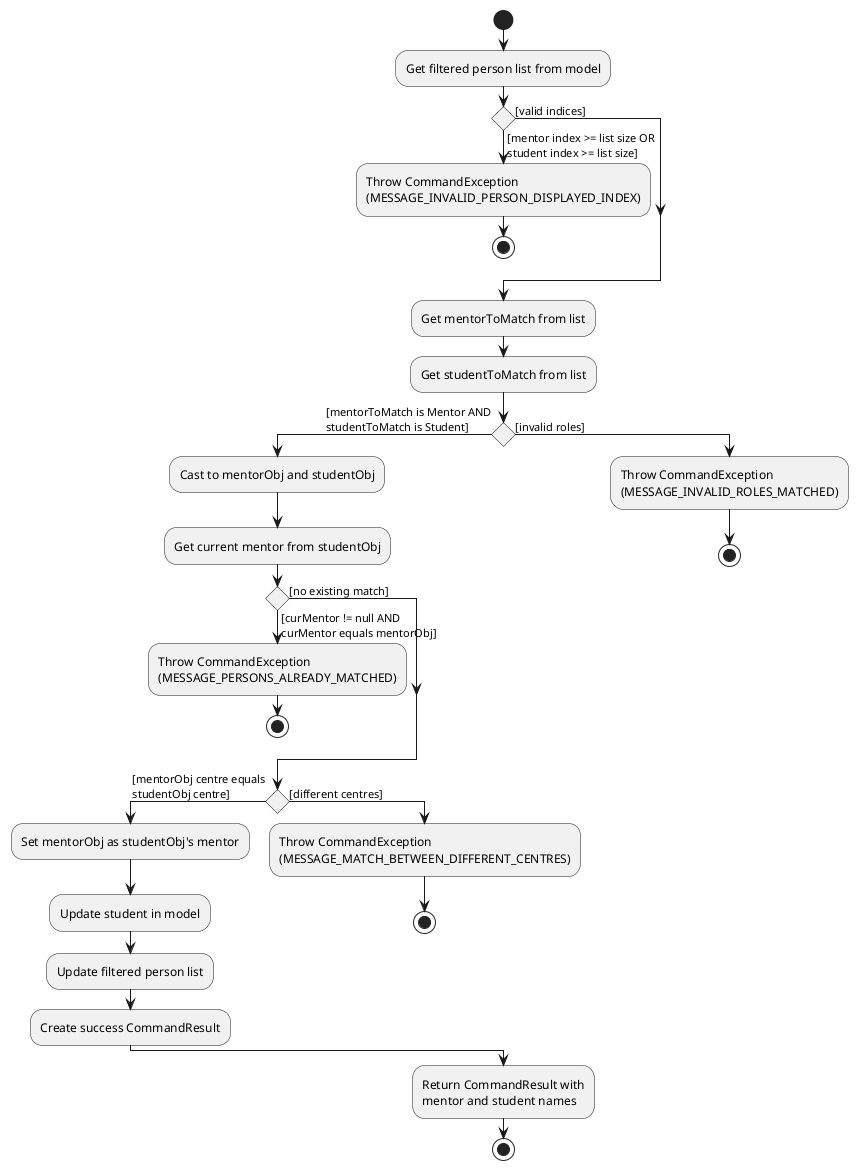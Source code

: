 @startuml
start

:Get filtered person list from model;

if () then ([mentor index >= list size OR\nstudent index >= list size])
  :Throw CommandException\n(MESSAGE_INVALID_PERSON_DISPLAYED_INDEX);
  stop
else ([valid indices])
endif

:Get mentorToMatch from list;
:Get studentToMatch from list;

if () then ([mentorToMatch is Mentor AND\nstudentToMatch is Student])
  :Cast to mentorObj and studentObj;
  :Get current mentor from studentObj;
  if () then ([curMentor != null AND\ncurMentor equals mentorObj])
    :Throw CommandException\n(MESSAGE_PERSONS_ALREADY_MATCHED);
    stop
  else ([no existing match])
  endif
  if () then ([mentorObj centre equals\nstudentObj centre])
    :Set mentorObj as studentObj's mentor;
    :Update student in model;
    :Update filtered person list;
    :Create success CommandResult;
  else ([different centres])
    :Throw CommandException\n(MESSAGE_MATCH_BETWEEN_DIFFERENT_CENTRES);
    stop
  endif
else ([invalid roles])
  :Throw CommandException\n(MESSAGE_INVALID_ROLES_MATCHED);
  stop
endif

:Return CommandResult with\nmentor and student names;
stop

@enduml
